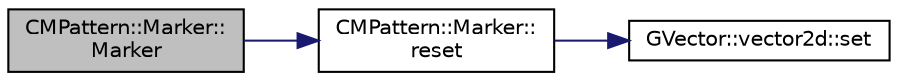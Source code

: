digraph "CMPattern::Marker::Marker"
{
 // INTERACTIVE_SVG=YES
  edge [fontname="Helvetica",fontsize="10",labelfontname="Helvetica",labelfontsize="10"];
  node [fontname="Helvetica",fontsize="10",shape=record];
  rankdir="LR";
  Node1 [label="CMPattern::Marker::\lMarker",height=0.2,width=0.4,color="black", fillcolor="grey75", style="filled", fontcolor="black"];
  Node1 -> Node2 [color="midnightblue",fontsize="10",style="solid",fontname="Helvetica"];
  Node2 [label="CMPattern::Marker::\lreset",height=0.2,width=0.4,color="black", fillcolor="white", style="filled",URL="$de/d02/class_c_m_pattern_1_1_marker.html#ad4a8e548ec0c37c14384fe556fa245cd"];
  Node2 -> Node3 [color="midnightblue",fontsize="10",style="solid",fontname="Helvetica"];
  Node3 [label="GVector::vector2d::set",height=0.2,width=0.4,color="black", fillcolor="white", style="filled",URL="$d8/d10/class_g_vector_1_1vector2d.html#a516a8af580a014b0326c832127ba44b4",tooltip="set the components of the vector "];
}
